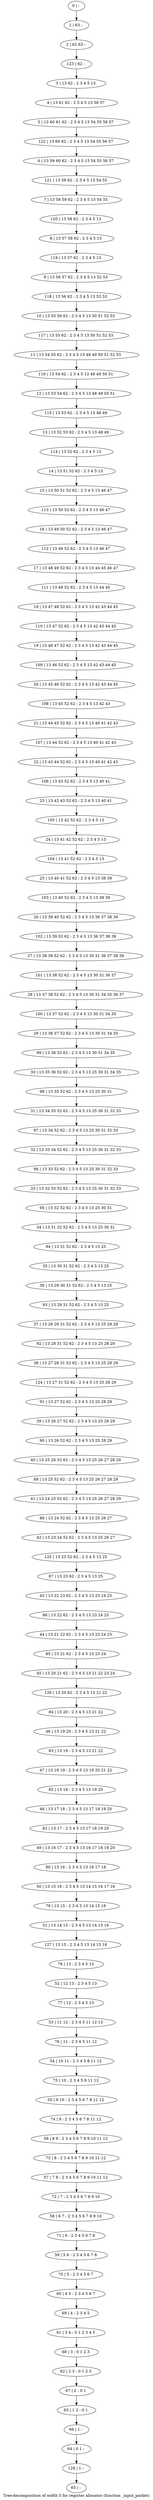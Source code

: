 digraph G {
graph [label="Tree-decomposition of width 5 for register allocator (function _input_packet)"]
0[label="0 | : "];
1[label="1 | 63 : "];
2[label="2 | 62 63 : "];
3[label="3 | 13 62 : 2 3 4 5 13 "];
4[label="4 | 13 61 62 : 2 3 4 5 13 56 57 "];
5[label="5 | 13 60 61 62 : 2 3 4 5 13 54 55 56 57 "];
6[label="6 | 13 59 60 62 : 2 3 4 5 13 54 55 56 57 "];
7[label="7 | 13 58 59 62 : 2 3 4 5 13 54 55 "];
8[label="8 | 13 57 58 62 : 2 3 4 5 13 "];
9[label="9 | 13 56 57 62 : 2 3 4 5 13 52 53 "];
10[label="10 | 13 55 56 62 : 2 3 4 5 13 50 51 52 53 "];
11[label="11 | 13 54 55 62 : 2 3 4 5 13 48 49 50 51 52 53 "];
12[label="12 | 13 53 54 62 : 2 3 4 5 13 48 49 50 51 "];
13[label="13 | 13 52 53 62 : 2 3 4 5 13 48 49 "];
14[label="14 | 13 51 52 62 : 2 3 4 5 13 "];
15[label="15 | 13 50 51 52 62 : 2 3 4 5 13 46 47 "];
16[label="16 | 13 49 50 52 62 : 2 3 4 5 13 46 47 "];
17[label="17 | 13 48 49 52 62 : 2 3 4 5 13 44 45 46 47 "];
18[label="18 | 13 47 48 52 62 : 2 3 4 5 13 42 43 44 45 "];
19[label="19 | 13 46 47 52 62 : 2 3 4 5 13 42 43 44 45 "];
20[label="20 | 13 45 46 52 62 : 2 3 4 5 13 42 43 44 45 "];
21[label="21 | 13 44 45 52 62 : 2 3 4 5 13 40 41 42 43 "];
22[label="22 | 13 43 44 52 62 : 2 3 4 5 13 40 41 42 43 "];
23[label="23 | 13 42 43 52 62 : 2 3 4 5 13 40 41 "];
24[label="24 | 13 41 42 52 62 : 2 3 4 5 13 "];
25[label="25 | 13 40 41 52 62 : 2 3 4 5 13 38 39 "];
26[label="26 | 13 39 40 52 62 : 2 3 4 5 13 36 37 38 39 "];
27[label="27 | 13 38 39 52 62 : 2 3 4 5 13 30 31 36 37 38 39 "];
28[label="28 | 13 37 38 52 62 : 2 3 4 5 13 30 31 34 35 36 37 "];
29[label="29 | 13 36 37 52 62 : 2 3 4 5 13 30 31 34 35 "];
30[label="30 | 13 35 36 52 62 : 2 3 4 5 13 25 30 31 34 35 "];
31[label="31 | 13 34 35 52 62 : 2 3 4 5 13 25 30 31 32 33 "];
32[label="32 | 13 33 34 52 62 : 2 3 4 5 13 25 30 31 32 33 "];
33[label="33 | 13 32 33 52 62 : 2 3 4 5 13 25 30 31 32 33 "];
34[label="34 | 13 31 32 52 62 : 2 3 4 5 13 25 30 31 "];
35[label="35 | 13 30 31 52 62 : 2 3 4 5 13 25 "];
36[label="36 | 13 29 30 31 52 62 : 2 3 4 5 13 25 "];
37[label="37 | 13 28 29 31 52 62 : 2 3 4 5 13 25 28 29 "];
38[label="38 | 13 27 28 31 52 62 : 2 3 4 5 13 25 28 29 "];
39[label="39 | 13 26 27 52 62 : 2 3 4 5 13 25 28 29 "];
40[label="40 | 13 25 26 52 62 : 2 3 4 5 13 25 26 27 28 29 "];
41[label="41 | 13 24 25 52 62 : 2 3 4 5 13 25 26 27 28 29 "];
42[label="42 | 13 23 24 52 62 : 2 3 4 5 13 25 26 27 "];
43[label="43 | 13 22 23 62 : 2 3 4 5 13 23 24 25 "];
44[label="44 | 13 21 22 62 : 2 3 4 5 13 23 24 25 "];
45[label="45 | 13 20 21 62 : 2 3 4 5 13 21 22 23 24 "];
46[label="46 | 13 19 20 : 2 3 4 5 13 21 22 "];
47[label="47 | 13 18 19 : 2 3 4 5 13 19 20 21 22 "];
48[label="48 | 13 17 18 : 2 3 4 5 13 17 18 19 20 "];
49[label="49 | 13 16 17 : 2 3 4 5 13 16 17 18 19 20 "];
50[label="50 | 13 15 16 : 2 3 4 5 13 14 15 16 17 18 "];
51[label="51 | 13 14 15 : 2 3 4 5 13 14 15 16 "];
52[label="52 | 12 13 : 2 3 4 5 13 "];
53[label="53 | 11 12 : 2 3 4 5 11 12 13 "];
54[label="54 | 10 11 : 2 3 4 5 8 11 12 "];
55[label="55 | 9 10 : 2 3 4 5 6 7 8 11 12 "];
56[label="56 | 8 9 : 2 3 4 5 6 7 8 9 10 11 12 "];
57[label="57 | 7 8 : 2 3 4 5 6 7 8 9 10 11 12 "];
58[label="58 | 6 7 : 2 3 4 5 6 7 8 9 10 "];
59[label="59 | 5 6 : 2 3 4 5 6 7 8 "];
60[label="60 | 4 5 : 2 3 4 5 6 7 "];
61[label="61 | 3 4 : 0 1 2 3 4 5 "];
62[label="62 | 2 3 : 0 1 2 3 "];
63[label="63 | 1 2 : 0 1 "];
64[label="64 | 0 1 : "];
65[label="65 | : "];
66[label="66 | 1 : "];
67[label="67 | 2 : 0 1 "];
68[label="68 | 3 : 0 1 2 3 "];
69[label="69 | 4 : 2 3 4 5 "];
70[label="70 | 5 : 2 3 4 5 6 7 "];
71[label="71 | 6 : 2 3 4 5 6 7 8 "];
72[label="72 | 7 : 2 3 4 5 6 7 8 9 10 "];
73[label="73 | 8 : 2 3 4 5 6 7 8 9 10 11 12 "];
74[label="74 | 9 : 2 3 4 5 6 7 8 11 12 "];
75[label="75 | 10 : 2 3 4 5 8 11 12 "];
76[label="76 | 11 : 2 3 4 5 11 12 "];
77[label="77 | 12 : 2 3 4 5 13 "];
78[label="78 | 13 : 2 3 4 5 13 "];
79[label="79 | 13 15 : 2 3 4 5 13 14 15 16 "];
80[label="80 | 13 16 : 2 3 4 5 13 16 17 18 "];
81[label="81 | 13 17 : 2 3 4 5 13 17 18 19 20 "];
82[label="82 | 13 18 : 2 3 4 5 13 19 20 "];
83[label="83 | 13 19 : 2 3 4 5 13 21 22 "];
84[label="84 | 13 20 : 2 3 4 5 13 21 22 "];
85[label="85 | 13 21 62 : 2 3 4 5 13 23 24 "];
86[label="86 | 13 22 62 : 2 3 4 5 13 23 24 25 "];
87[label="87 | 13 23 62 : 2 3 4 5 13 25 "];
88[label="88 | 13 24 52 62 : 2 3 4 5 13 25 26 27 "];
89[label="89 | 13 25 52 62 : 2 3 4 5 13 25 26 27 28 29 "];
90[label="90 | 13 26 52 62 : 2 3 4 5 13 25 28 29 "];
91[label="91 | 13 27 52 62 : 2 3 4 5 13 25 28 29 "];
92[label="92 | 13 28 31 52 62 : 2 3 4 5 13 25 28 29 "];
93[label="93 | 13 29 31 52 62 : 2 3 4 5 13 25 "];
94[label="94 | 13 31 52 62 : 2 3 4 5 13 25 "];
95[label="95 | 13 32 52 62 : 2 3 4 5 13 25 30 31 "];
96[label="96 | 13 33 52 62 : 2 3 4 5 13 25 30 31 32 33 "];
97[label="97 | 13 34 52 62 : 2 3 4 5 13 25 30 31 32 33 "];
98[label="98 | 13 35 52 62 : 2 3 4 5 13 25 30 31 "];
99[label="99 | 13 36 52 62 : 2 3 4 5 13 30 31 34 35 "];
100[label="100 | 13 37 52 62 : 2 3 4 5 13 30 31 34 35 "];
101[label="101 | 13 38 52 62 : 2 3 4 5 13 30 31 36 37 "];
102[label="102 | 13 39 52 62 : 2 3 4 5 13 36 37 38 39 "];
103[label="103 | 13 40 52 62 : 2 3 4 5 13 38 39 "];
104[label="104 | 13 41 52 62 : 2 3 4 5 13 "];
105[label="105 | 13 42 52 62 : 2 3 4 5 13 "];
106[label="106 | 13 43 52 62 : 2 3 4 5 13 40 41 "];
107[label="107 | 13 44 52 62 : 2 3 4 5 13 40 41 42 43 "];
108[label="108 | 13 45 52 62 : 2 3 4 5 13 42 43 "];
109[label="109 | 13 46 52 62 : 2 3 4 5 13 42 43 44 45 "];
110[label="110 | 13 47 52 62 : 2 3 4 5 13 42 43 44 45 "];
111[label="111 | 13 48 52 62 : 2 3 4 5 13 44 45 "];
112[label="112 | 13 49 52 62 : 2 3 4 5 13 46 47 "];
113[label="113 | 13 50 52 62 : 2 3 4 5 13 46 47 "];
114[label="114 | 13 52 62 : 2 3 4 5 13 "];
115[label="115 | 13 53 62 : 2 3 4 5 13 48 49 "];
116[label="116 | 13 54 62 : 2 3 4 5 13 48 49 50 51 "];
117[label="117 | 13 55 62 : 2 3 4 5 13 50 51 52 53 "];
118[label="118 | 13 56 62 : 2 3 4 5 13 52 53 "];
119[label="119 | 13 57 62 : 2 3 4 5 13 "];
120[label="120 | 13 58 62 : 2 3 4 5 13 "];
121[label="121 | 13 59 62 : 2 3 4 5 13 54 55 "];
122[label="122 | 13 60 62 : 2 3 4 5 13 54 55 56 57 "];
123[label="123 | 62 : "];
124[label="124 | 13 27 31 52 62 : 2 3 4 5 13 25 28 29 "];
125[label="125 | 13 23 52 62 : 2 3 4 5 13 25 "];
126[label="126 | 13 20 62 : 2 3 4 5 13 21 22 "];
127[label="127 | 13 15 : 2 3 4 5 13 14 15 16 "];
128[label="128 | 1 : "];
0->1 ;
1->2 ;
3->4 ;
4->5 ;
14->15 ;
35->36 ;
66->64 ;
63->66 ;
67->63 ;
62->67 ;
68->62 ;
61->68 ;
69->61 ;
60->69 ;
70->60 ;
59->70 ;
71->59 ;
58->71 ;
72->58 ;
57->72 ;
73->57 ;
56->73 ;
74->56 ;
55->74 ;
75->55 ;
54->75 ;
76->54 ;
53->76 ;
77->53 ;
52->77 ;
78->52 ;
79->51 ;
50->79 ;
80->50 ;
49->80 ;
81->49 ;
48->81 ;
82->48 ;
47->82 ;
83->47 ;
46->83 ;
84->46 ;
85->45 ;
44->85 ;
86->44 ;
43->86 ;
87->43 ;
88->42 ;
41->88 ;
89->41 ;
40->89 ;
90->40 ;
39->90 ;
91->39 ;
92->38 ;
37->92 ;
93->37 ;
36->93 ;
94->35 ;
34->94 ;
95->34 ;
33->95 ;
96->33 ;
32->96 ;
97->32 ;
31->97 ;
98->31 ;
30->98 ;
99->30 ;
29->99 ;
100->29 ;
28->100 ;
101->28 ;
27->101 ;
102->27 ;
26->102 ;
103->26 ;
25->103 ;
104->25 ;
24->104 ;
105->24 ;
23->105 ;
106->23 ;
22->106 ;
107->22 ;
21->107 ;
108->21 ;
20->108 ;
109->20 ;
19->109 ;
110->19 ;
18->110 ;
111->18 ;
17->111 ;
112->17 ;
16->112 ;
113->16 ;
15->113 ;
114->14 ;
13->114 ;
115->13 ;
12->115 ;
116->12 ;
11->116 ;
117->11 ;
10->117 ;
118->10 ;
9->118 ;
119->9 ;
8->119 ;
120->8 ;
7->120 ;
121->7 ;
6->121 ;
122->6 ;
5->122 ;
123->3 ;
2->123 ;
124->91 ;
38->124 ;
125->87 ;
42->125 ;
126->84 ;
45->126 ;
127->78 ;
51->127 ;
128->65 ;
64->128 ;
}
